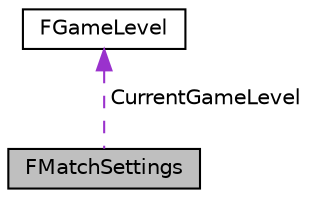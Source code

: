 digraph "FMatchSettings"
{
 // LATEX_PDF_SIZE
  edge [fontname="Helvetica",fontsize="10",labelfontname="Helvetica",labelfontsize="10"];
  node [fontname="Helvetica",fontsize="10",shape=record];
  Node1 [label="FMatchSettings",height=0.2,width=0.4,color="black", fillcolor="grey75", style="filled", fontcolor="black",tooltip=" "];
  Node2 -> Node1 [dir="back",color="darkorchid3",fontsize="10",style="dashed",label=" CurrentGameLevel" ,fontname="Helvetica"];
  Node2 [label="FGameLevel",height=0.2,width=0.4,color="black", fillcolor="white", style="filled",URL="$struct_f_game_level.html",tooltip=" "];
}
